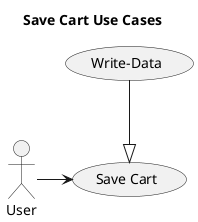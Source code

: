 @startuml "Use Cases"
title Save Cart Use Cases

actor "User" as user
user -> (Save Cart)
(Write-Data) --|> (Save Cart)
@enduml
